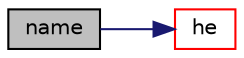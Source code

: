 digraph "name"
{
  bgcolor="transparent";
  edge [fontname="Helvetica",fontsize="10",labelfontname="Helvetica",labelfontsize="10"];
  node [fontname="Helvetica",fontsize="10",shape=record];
  rankdir="LR";
  Node4 [label="name",height=0.2,width=0.4,color="black", fillcolor="grey75", style="filled", fontcolor="black"];
  Node4 -> Node5 [color="midnightblue",fontsize="10",style="solid",fontname="Helvetica"];
  Node5 [label="he",height=0.2,width=0.4,color="red",URL="$a31741.html#a6bf5a8d0ff26502c0c59a63f69f73b93",tooltip="Sensible Internal energy [J/kmol]. "];
}
